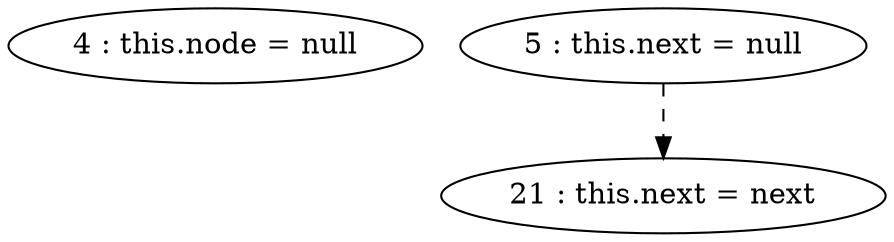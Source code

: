 digraph G {
"4 : this.node = null"
"5 : this.next = null"
"5 : this.next = null" -> "21 : this.next = next" [style=dashed]
"21 : this.next = next"
}